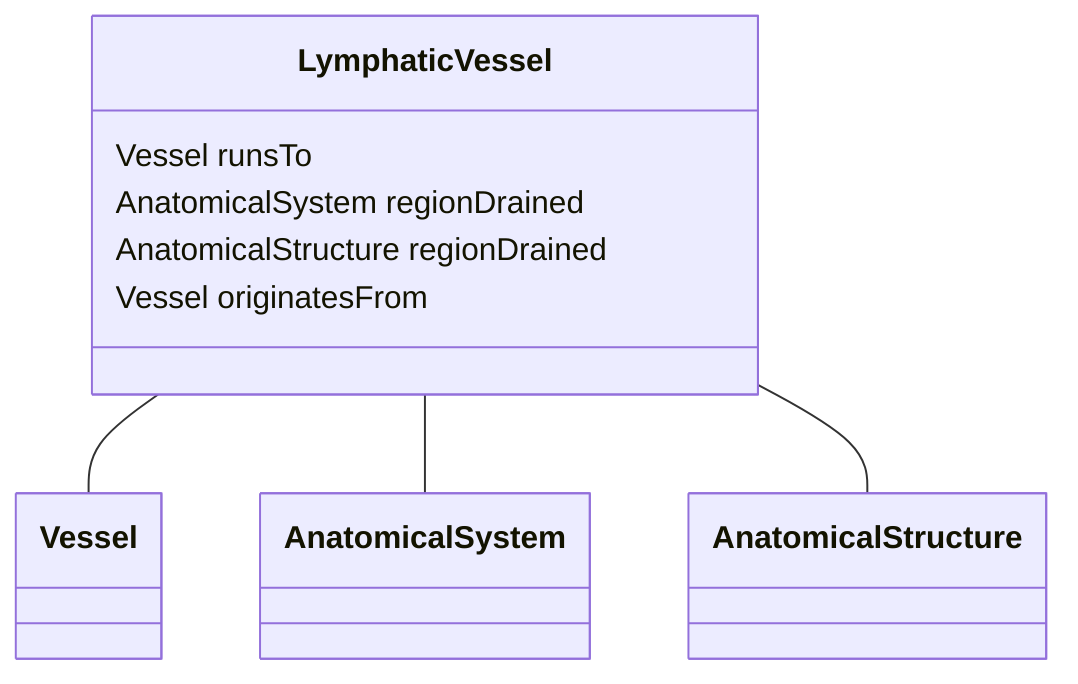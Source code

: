 classDiagram
  LymphaticVessel -- Vessel
  LymphaticVessel -- AnatomicalSystem
  LymphaticVessel -- AnatomicalStructure


class LymphaticVessel {

  Vessel runsTo
  AnatomicalSystem regionDrained
  AnatomicalStructure regionDrained
  Vessel originatesFrom

 }